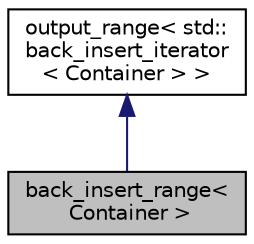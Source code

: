 digraph "back_insert_range&lt; Container &gt;"
{
  edge [fontname="Helvetica",fontsize="10",labelfontname="Helvetica",labelfontsize="10"];
  node [fontname="Helvetica",fontsize="10",shape=record];
  Node1 [label="back_insert_range\<\l Container \>",height=0.2,width=0.4,color="black", fillcolor="grey75", style="filled" fontcolor="black"];
  Node2 -> Node1 [dir="back",color="midnightblue",fontsize="10",style="solid",fontname="Helvetica"];
  Node2 [label="output_range\< std::\lback_insert_iterator\l\< Container \> \>",height=0.2,width=0.4,color="black", fillcolor="white", style="filled",URL="$classoutput__range.html"];
}
